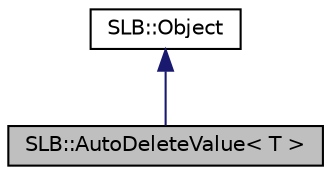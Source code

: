 digraph "SLB::AutoDeleteValue&lt; T &gt;"
{
  edge [fontname="Helvetica",fontsize="10",labelfontname="Helvetica",labelfontsize="10"];
  node [fontname="Helvetica",fontsize="10",shape=record];
  Node1 [label="SLB::AutoDeleteValue\< T \>",height=0.2,width=0.4,color="black", fillcolor="grey75", style="filled", fontcolor="black"];
  Node2 -> Node1 [dir="back",color="midnightblue",fontsize="10",style="solid"];
  Node2 [label="SLB::Object",height=0.2,width=0.4,color="black", fillcolor="white", style="filled",URL="$classSLB_1_1Object.html"];
}
